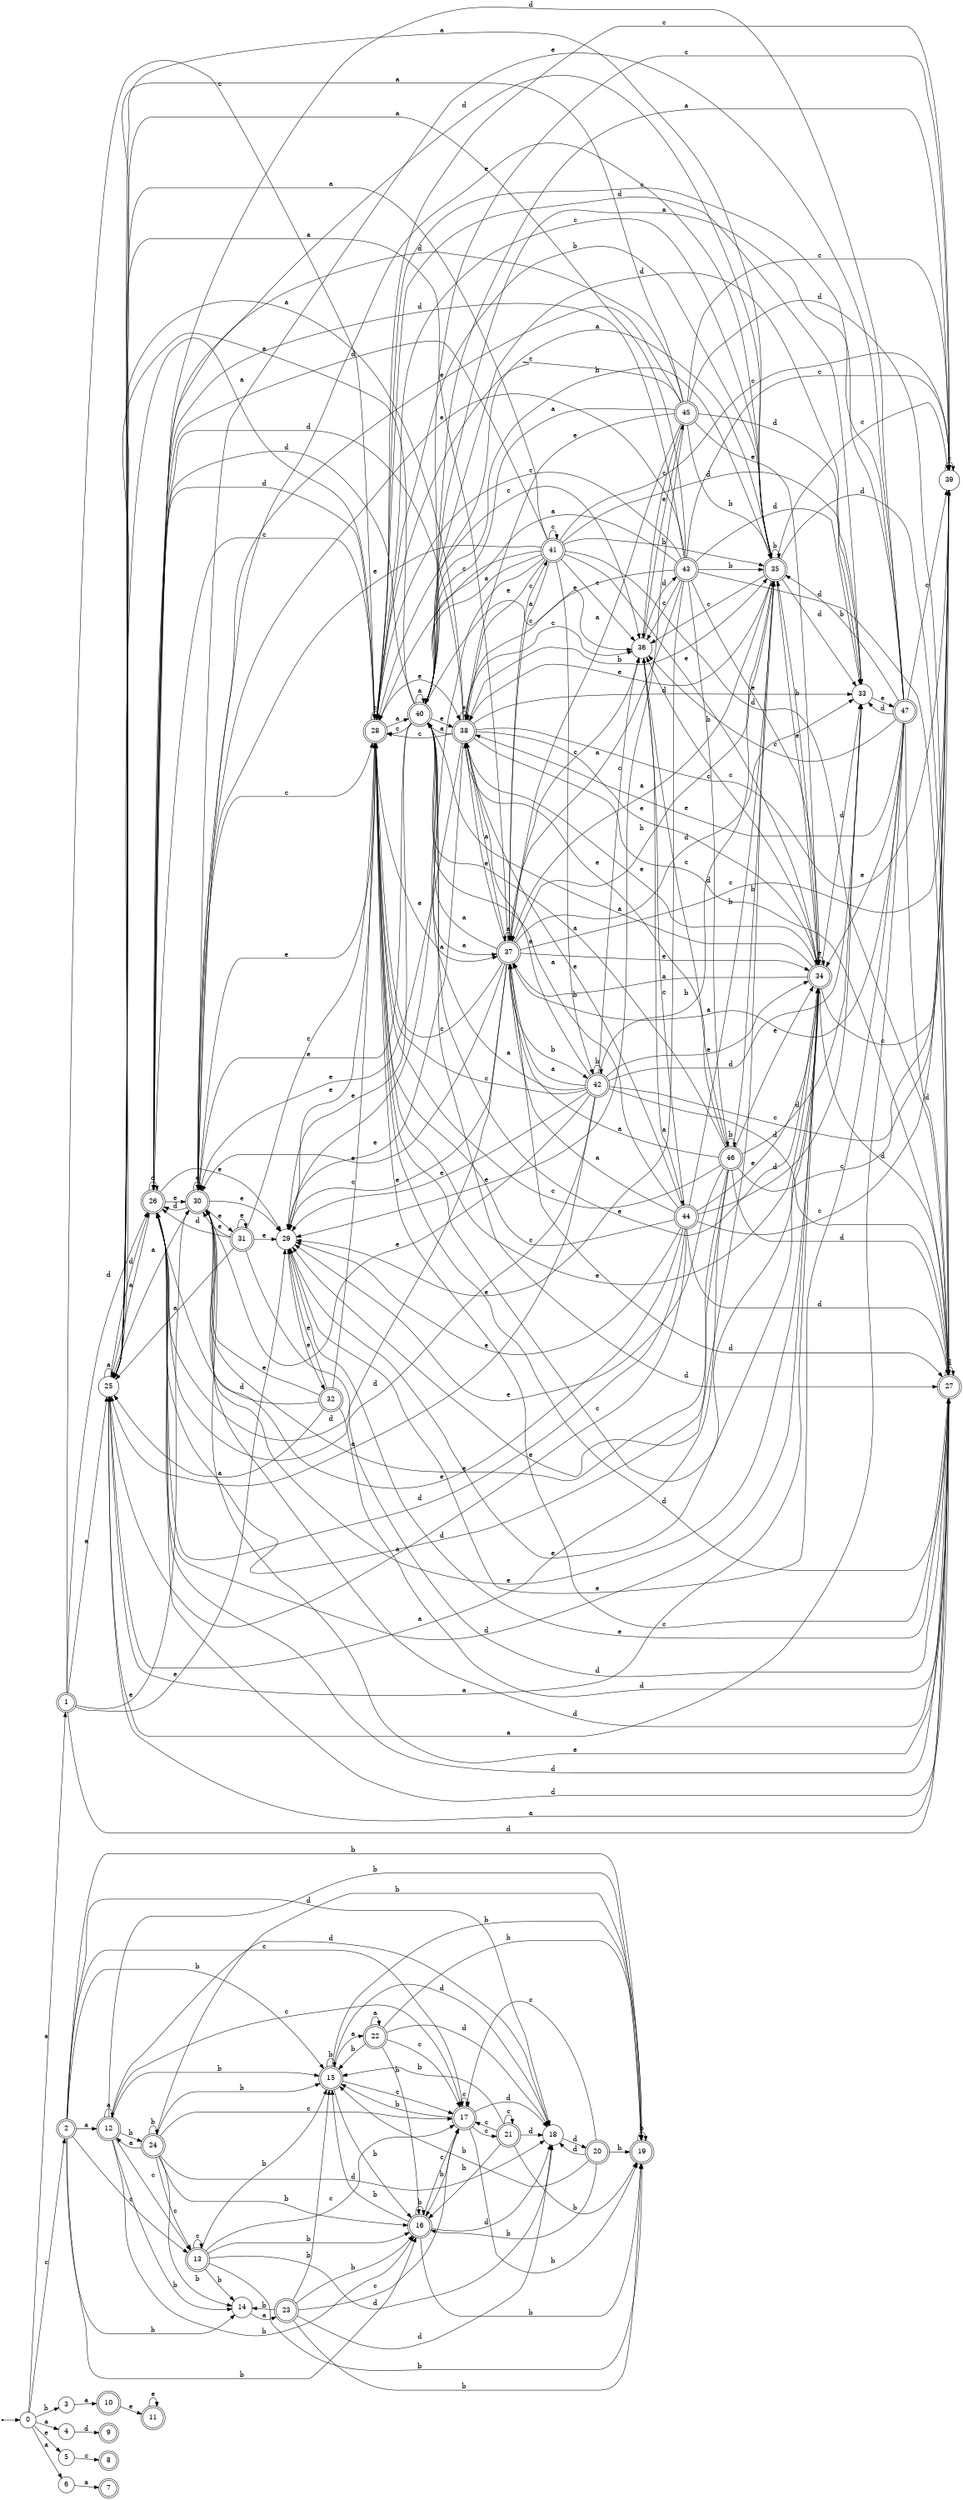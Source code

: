 digraph finite_state_machine {
rankdir=LR;
size="20,20";
node [shape = point]; "dummy0"
node [shape = circle]; "0";
"dummy0" -> "0";
node [shape = doublecircle]; "1";node [shape = doublecircle]; "2";node [shape = circle]; "3";
node [shape = circle]; "4";
node [shape = circle]; "5";
node [shape = circle]; "6";
node [shape = doublecircle]; "7";node [shape = doublecircle]; "8";node [shape = doublecircle]; "9";node [shape = doublecircle]; "10";node [shape = doublecircle]; "11";node [shape = doublecircle]; "12";node [shape = doublecircle]; "13";node [shape = circle]; "14";
node [shape = doublecircle]; "15";node [shape = doublecircle]; "16";node [shape = doublecircle]; "17";node [shape = circle]; "18";
node [shape = doublecircle]; "19";node [shape = doublecircle]; "20";node [shape = doublecircle]; "21";node [shape = doublecircle]; "22";node [shape = doublecircle]; "23";node [shape = doublecircle]; "24";node [shape = circle]; "25";
node [shape = doublecircle]; "26";node [shape = doublecircle]; "27";node [shape = doublecircle]; "28";node [shape = circle]; "29";
node [shape = doublecircle]; "30";node [shape = doublecircle]; "31";node [shape = doublecircle]; "32";node [shape = circle]; "33";
node [shape = doublecircle]; "34";node [shape = doublecircle]; "35";node [shape = circle]; "36";
node [shape = doublecircle]; "37";node [shape = doublecircle]; "38";node [shape = circle]; "39";
node [shape = doublecircle]; "40";node [shape = doublecircle]; "41";node [shape = doublecircle]; "42";node [shape = doublecircle]; "43";node [shape = doublecircle]; "44";node [shape = doublecircle]; "45";node [shape = doublecircle]; "46";node [shape = doublecircle]; "47";"0" -> "1" [label = "a"];
 "0" -> "4" [label = "a"];
 "0" -> "6" [label = "a"];
 "0" -> "2" [label = "c"];
 "0" -> "3" [label = "b"];
 "0" -> "5" [label = "e"];
 "6" -> "7" [label = "a"];
 "5" -> "8" [label = "c"];
 "4" -> "9" [label = "d"];
 "3" -> "10" [label = "a"];
 "10" -> "11" [label = "e"];
 "11" -> "11" [label = "e"];
 "2" -> "12" [label = "a"];
 "2" -> "17" [label = "c"];
 "2" -> "13" [label = "c"];
 "2" -> "16" [label = "b"];
 "2" -> "19" [label = "b"];
 "2" -> "14" [label = "b"];
 "2" -> "15" [label = "b"];
 "2" -> "18" [label = "d"];
 "19" -> "19" [label = "b"];
 "18" -> "20" [label = "d"];
 "20" -> "18" [label = "d"];
 "20" -> "16" [label = "b"];
 "20" -> "19" [label = "b"];
 "20" -> "15" [label = "b"];
 "20" -> "17" [label = "c"];
 "17" -> "17" [label = "c"];
 "17" -> "21" [label = "c"];
 "17" -> "16" [label = "b"];
 "17" -> "19" [label = "b"];
 "17" -> "15" [label = "b"];
 "17" -> "18" [label = "d"];
 "21" -> "17" [label = "c"];
 "21" -> "21" [label = "c"];
 "21" -> "16" [label = "b"];
 "21" -> "19" [label = "b"];
 "21" -> "15" [label = "b"];
 "21" -> "18" [label = "d"];
 "16" -> "16" [label = "b"];
 "16" -> "19" [label = "b"];
 "16" -> "15" [label = "b"];
 "16" -> "17" [label = "c"];
 "16" -> "18" [label = "d"];
 "15" -> "16" [label = "b"];
 "15" -> "19" [label = "b"];
 "15" -> "15" [label = "b"];
 "15" -> "22" [label = "a"];
 "15" -> "17" [label = "c"];
 "15" -> "18" [label = "d"];
 "22" -> "22" [label = "a"];
 "22" -> "16" [label = "b"];
 "22" -> "19" [label = "b"];
 "22" -> "15" [label = "b"];
 "22" -> "17" [label = "c"];
 "22" -> "18" [label = "d"];
 "14" -> "23" [label = "a"];
 "23" -> "16" [label = "b"];
 "23" -> "19" [label = "b"];
 "23" -> "14" [label = "b"];
 "23" -> "15" [label = "b"];
 "23" -> "17" [label = "c"];
 "23" -> "18" [label = "d"];
 "13" -> "17" [label = "c"];
 "13" -> "13" [label = "c"];
 "13" -> "16" [label = "b"];
 "13" -> "19" [label = "b"];
 "13" -> "14" [label = "b"];
 "13" -> "15" [label = "b"];
 "13" -> "18" [label = "d"];
 "12" -> "12" [label = "a"];
 "12" -> "16" [label = "b"];
 "12" -> "19" [label = "b"];
 "12" -> "24" [label = "b"];
 "12" -> "14" [label = "b"];
 "12" -> "15" [label = "b"];
 "12" -> "17" [label = "c"];
 "12" -> "13" [label = "c"];
 "12" -> "18" [label = "d"];
 "24" -> "16" [label = "b"];
 "24" -> "19" [label = "b"];
 "24" -> "24" [label = "b"];
 "24" -> "14" [label = "b"];
 "24" -> "15" [label = "b"];
 "24" -> "12" [label = "a"];
 "24" -> "17" [label = "c"];
 "24" -> "13" [label = "c"];
 "24" -> "18" [label = "d"];
 "1" -> "25" [label = "a"];
 "1" -> "26" [label = "d"];
 "1" -> "27" [label = "d"];
 "1" -> "28" [label = "c"];
 "1" -> "29" [label = "e"];
 "1" -> "30" [label = "e"];
 "30" -> "29" [label = "e"];
 "30" -> "30" [label = "e"];
 "30" -> "31" [label = "e"];
 "30" -> "25" [label = "a"];
 "30" -> "26" [label = "d"];
 "30" -> "27" [label = "d"];
 "30" -> "28" [label = "c"];
 "31" -> "29" [label = "e"];
 "31" -> "30" [label = "e"];
 "31" -> "31" [label = "e"];
 "31" -> "25" [label = "a"];
 "31" -> "26" [label = "d"];
 "31" -> "27" [label = "d"];
 "31" -> "28" [label = "c"];
 "29" -> "32" [label = "e"];
 "32" -> "29" [label = "e"];
 "32" -> "30" [label = "e"];
 "32" -> "25" [label = "a"];
 "32" -> "26" [label = "d"];
 "32" -> "27" [label = "d"];
 "32" -> "28" [label = "c"];
 "28" -> "28" [label = "c"];
 "28" -> "36" [label = "c"];
 "28" -> "39" [label = "c"];
 "28" -> "33" [label = "d"];
 "28" -> "26" [label = "d"];
 "28" -> "27" [label = "d"];
 "28" -> "34" [label = "e"];
 "28" -> "29" [label = "e"];
 "28" -> "38" [label = "e"];
 "28" -> "30" [label = "e"];
 "28" -> "35" [label = "b"];
 "28" -> "40" [label = "a"];
 "28" -> "25" [label = "a"];
 "28" -> "37" [label = "a"];
 "40" -> "40" [label = "a"];
 "40" -> "25" [label = "a"];
 "40" -> "37" [label = "a"];
 "40" -> "36" [label = "c"];
 "40" -> "28" [label = "c"];
 "40" -> "39" [label = "c"];
 "40" -> "33" [label = "d"];
 "40" -> "26" [label = "d"];
 "40" -> "27" [label = "d"];
 "40" -> "34" [label = "e"];
 "40" -> "29" [label = "e"];
 "40" -> "38" [label = "e"];
 "40" -> "30" [label = "e"];
 "40" -> "35" [label = "b"];
 "39" -> "39" [label = "c"];
 "39" -> "40" [label = "a"];
 "38" -> "34" [label = "e"];
 "38" -> "29" [label = "e"];
 "38" -> "38" [label = "e"];
 "38" -> "30" [label = "e"];
 "38" -> "33" [label = "d"];
 "38" -> "26" [label = "d"];
 "38" -> "27" [label = "d"];
 "38" -> "35" [label = "b"];
 "38" -> "36" [label = "c"];
 "38" -> "28" [label = "c"];
 "38" -> "39" [label = "c"];
 "38" -> "40" [label = "a"];
 "38" -> "25" [label = "a"];
 "38" -> "37" [label = "a"];
 "37" -> "40" [label = "a"];
 "37" -> "25" [label = "a"];
 "37" -> "37" [label = "a"];
 "37" -> "41" [label = "c"];
 "37" -> "36" [label = "c"];
 "37" -> "28" [label = "c"];
 "37" -> "39" [label = "c"];
 "37" -> "42" [label = "b"];
 "37" -> "35" [label = "b"];
 "37" -> "33" [label = "d"];
 "37" -> "26" [label = "d"];
 "37" -> "27" [label = "d"];
 "37" -> "34" [label = "e"];
 "37" -> "29" [label = "e"];
 "37" -> "38" [label = "e"];
 "37" -> "30" [label = "e"];
 "42" -> "42" [label = "b"];
 "42" -> "35" [label = "b"];
 "42" -> "40" [label = "a"];
 "42" -> "25" [label = "a"];
 "42" -> "37" [label = "a"];
 "42" -> "33" [label = "d"];
 "42" -> "26" [label = "d"];
 "42" -> "27" [label = "d"];
 "42" -> "34" [label = "e"];
 "42" -> "29" [label = "e"];
 "42" -> "38" [label = "e"];
 "42" -> "30" [label = "e"];
 "42" -> "36" [label = "c"];
 "42" -> "28" [label = "c"];
 "42" -> "39" [label = "c"];
 "41" -> "41" [label = "c"];
 "41" -> "36" [label = "c"];
 "41" -> "28" [label = "c"];
 "41" -> "39" [label = "c"];
 "41" -> "40" [label = "a"];
 "41" -> "25" [label = "a"];
 "41" -> "37" [label = "a"];
 "41" -> "42" [label = "b"];
 "41" -> "35" [label = "b"];
 "41" -> "33" [label = "d"];
 "41" -> "26" [label = "d"];
 "41" -> "27" [label = "d"];
 "41" -> "34" [label = "e"];
 "41" -> "29" [label = "e"];
 "41" -> "38" [label = "e"];
 "41" -> "30" [label = "e"];
 "36" -> "43" [label = "d"];
 "36" -> "44" [label = "a"];
 "36" -> "45" [label = "e"];
 "45" -> "36" [label = "c"];
 "45" -> "28" [label = "c"];
 "45" -> "39" [label = "c"];
 "45" -> "33" [label = "d"];
 "45" -> "26" [label = "d"];
 "45" -> "27" [label = "d"];
 "45" -> "34" [label = "e"];
 "45" -> "29" [label = "e"];
 "45" -> "38" [label = "e"];
 "45" -> "30" [label = "e"];
 "45" -> "35" [label = "b"];
 "45" -> "40" [label = "a"];
 "45" -> "25" [label = "a"];
 "45" -> "37" [label = "a"];
 "44" -> "36" [label = "c"];
 "44" -> "28" [label = "c"];
 "44" -> "39" [label = "c"];
 "44" -> "33" [label = "d"];
 "44" -> "26" [label = "d"];
 "44" -> "27" [label = "d"];
 "44" -> "34" [label = "e"];
 "44" -> "29" [label = "e"];
 "44" -> "38" [label = "e"];
 "44" -> "30" [label = "e"];
 "44" -> "35" [label = "b"];
 "44" -> "40" [label = "a"];
 "44" -> "25" [label = "a"];
 "44" -> "37" [label = "a"];
 "43" -> "35" [label = "b"];
 "43" -> "46" [label = "b"];
 "43" -> "36" [label = "c"];
 "43" -> "28" [label = "c"];
 "43" -> "39" [label = "c"];
 "43" -> "33" [label = "d"];
 "43" -> "26" [label = "d"];
 "43" -> "27" [label = "d"];
 "43" -> "34" [label = "e"];
 "43" -> "29" [label = "e"];
 "43" -> "38" [label = "e"];
 "43" -> "30" [label = "e"];
 "43" -> "40" [label = "a"];
 "43" -> "25" [label = "a"];
 "43" -> "37" [label = "a"];
 "46" -> "35" [label = "b"];
 "46" -> "46" [label = "b"];
 "46" -> "36" [label = "c"];
 "46" -> "28" [label = "c"];
 "46" -> "39" [label = "c"];
 "46" -> "33" [label = "d"];
 "46" -> "26" [label = "d"];
 "46" -> "27" [label = "d"];
 "46" -> "34" [label = "e"];
 "46" -> "29" [label = "e"];
 "46" -> "38" [label = "e"];
 "46" -> "30" [label = "e"];
 "46" -> "40" [label = "a"];
 "46" -> "25" [label = "a"];
 "46" -> "37" [label = "a"];
 "35" -> "35" [label = "b"];
 "35" -> "34" [label = "e"];
 "35" -> "29" [label = "e"];
 "35" -> "38" [label = "e"];
 "35" -> "30" [label = "e"];
 "35" -> "33" [label = "d"];
 "35" -> "26" [label = "d"];
 "35" -> "27" [label = "d"];
 "35" -> "36" [label = "c"];
 "35" -> "28" [label = "c"];
 "35" -> "39" [label = "c"];
 "35" -> "40" [label = "a"];
 "35" -> "25" [label = "a"];
 "35" -> "37" [label = "a"];
 "34" -> "34" [label = "e"];
 "34" -> "29" [label = "e"];
 "34" -> "38" [label = "e"];
 "34" -> "30" [label = "e"];
 "34" -> "35" [label = "b"];
 "34" -> "33" [label = "d"];
 "34" -> "26" [label = "d"];
 "34" -> "27" [label = "d"];
 "34" -> "36" [label = "c"];
 "34" -> "28" [label = "c"];
 "34" -> "39" [label = "c"];
 "34" -> "40" [label = "a"];
 "34" -> "25" [label = "a"];
 "34" -> "37" [label = "a"];
 "33" -> "47" [label = "e"];
 "47" -> "33" [label = "d"];
 "47" -> "26" [label = "d"];
 "47" -> "27" [label = "d"];
 "47" -> "34" [label = "e"];
 "47" -> "29" [label = "e"];
 "47" -> "38" [label = "e"];
 "47" -> "30" [label = "e"];
 "47" -> "35" [label = "b"];
 "47" -> "36" [label = "c"];
 "47" -> "28" [label = "c"];
 "47" -> "39" [label = "c"];
 "47" -> "40" [label = "a"];
 "47" -> "25" [label = "a"];
 "47" -> "37" [label = "a"];
 "27" -> "26" [label = "d"];
 "27" -> "27" [label = "d"];
 "27" -> "25" [label = "a"];
 "27" -> "28" [label = "c"];
 "27" -> "29" [label = "e"];
 "27" -> "30" [label = "e"];
 "26" -> "26" [label = "d"];
 "26" -> "27" [label = "d"];
 "26" -> "25" [label = "a"];
 "26" -> "28" [label = "c"];
 "26" -> "29" [label = "e"];
 "26" -> "30" [label = "e"];
 "25" -> "25" [label = "a"];
 "25" -> "26" [label = "d"];
 }
